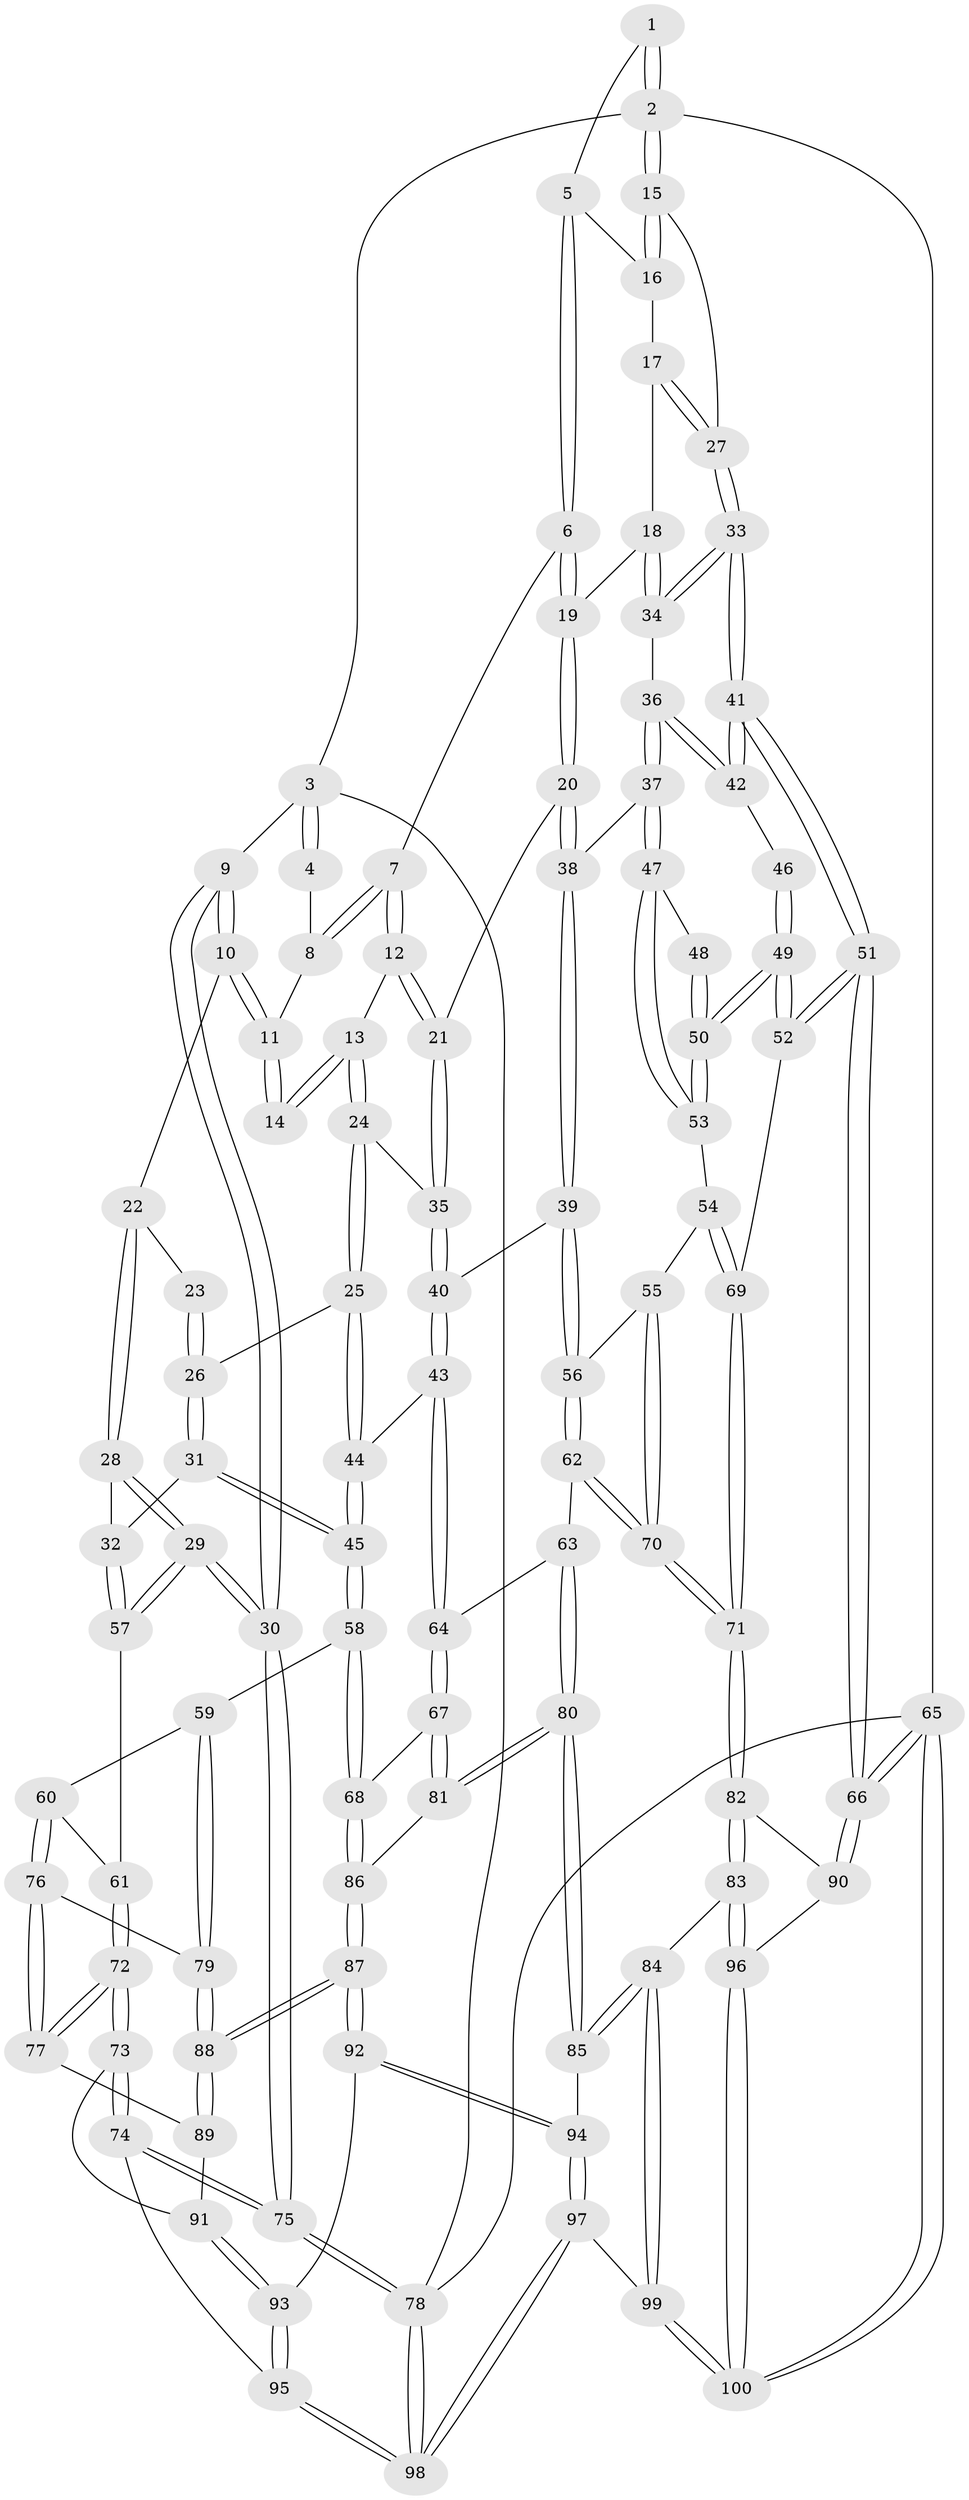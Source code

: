 // coarse degree distribution, {4: 0.39344262295081966, 2: 0.04918032786885246, 3: 0.5409836065573771, 5: 0.01639344262295082}
// Generated by graph-tools (version 1.1) at 2025/38/03/04/25 23:38:28]
// undirected, 100 vertices, 247 edges
graph export_dot {
  node [color=gray90,style=filled];
  1 [pos="+0.7306478219810514+0"];
  2 [pos="+1+0"];
  3 [pos="+0+0"];
  4 [pos="+0.4264855089114189+0"];
  5 [pos="+0.7241800006035055+0.06449926703246693"];
  6 [pos="+0.703612532714992+0.1260455153037175"];
  7 [pos="+0.5147676918667468+0.15126832415944505"];
  8 [pos="+0.41195861998596417+0"];
  9 [pos="+0+0"];
  10 [pos="+0.08897882609902509+0.13575877868146205"];
  11 [pos="+0.3646146635503626+0.02343375774062749"];
  12 [pos="+0.5000023307939306+0.2367020405695263"];
  13 [pos="+0.33102729590339675+0.19745272250810608"];
  14 [pos="+0.3211768841950906+0.18549087850940335"];
  15 [pos="+1+0"];
  16 [pos="+0.8721309920371211+0.13730244465292413"];
  17 [pos="+0.8510049761132868+0.23797276076546064"];
  18 [pos="+0.846382702579804+0.24198138924662083"];
  19 [pos="+0.722802301786105+0.22765932763819074"];
  20 [pos="+0.6920311888867487+0.2815640528695047"];
  21 [pos="+0.509751037775855+0.2713569252621616"];
  22 [pos="+0.15538347786015416+0.20140545683649014"];
  23 [pos="+0.25840491419998063+0.20155361869150853"];
  24 [pos="+0.34664877237794584+0.31583788941234847"];
  25 [pos="+0.2952352861109441+0.36339888534918663"];
  26 [pos="+0.27863173670829683+0.36883701061209206"];
  27 [pos="+1+0.1590485577659163"];
  28 [pos="+0.16409701589358794+0.29144133352716667"];
  29 [pos="+0+0.45846381647826245"];
  30 [pos="+0+0.4571431434911761"];
  31 [pos="+0.2710421075411666+0.37321250727254063"];
  32 [pos="+0.2242180177198761+0.3795219054390939"];
  33 [pos="+1+0.20955496271858232"];
  34 [pos="+0.8798585252834081+0.33573172639995863"];
  35 [pos="+0.48416558055339987+0.3276912357129244"];
  36 [pos="+0.8796912651341068+0.33636777111735905"];
  37 [pos="+0.8259378427906379+0.3979693455782252"];
  38 [pos="+0.702602948920904+0.3475020513481433"];
  39 [pos="+0.6616209423506394+0.4205461298235107"];
  40 [pos="+0.49331176561285706+0.398322925472267"];
  41 [pos="+1+0.4114026367853367"];
  42 [pos="+0.9653239663390264+0.4117211752564398"];
  43 [pos="+0.48131947761111943+0.42403306230253907"];
  44 [pos="+0.4145951979156714+0.445438568035152"];
  45 [pos="+0.34026654436478954+0.5287212945089111"];
  46 [pos="+0.946241009726803+0.42562018701978704"];
  47 [pos="+0.8308639554653243+0.41925229804195463"];
  48 [pos="+0.9154479559805181+0.43242713513938"];
  49 [pos="+0.9194347883309315+0.5290755775599758"];
  50 [pos="+0.8990716377436856+0.5123425529998886"];
  51 [pos="+1+0.6245547832407262"];
  52 [pos="+0.970619024091722+0.5981554080585121"];
  53 [pos="+0.8261064151430471+0.4709862389384817"];
  54 [pos="+0.8020303169311486+0.49358517211675856"];
  55 [pos="+0.7553540398520103+0.5106887279122674"];
  56 [pos="+0.6685751419414439+0.4641487840432361"];
  57 [pos="+0.131153545721585+0.5143216340640472"];
  58 [pos="+0.32318778035526446+0.5839940546991311"];
  59 [pos="+0.27449440966045463+0.5821029569322427"];
  60 [pos="+0.15553376652345133+0.5386653695388526"];
  61 [pos="+0.13467150351649557+0.5187059667527727"];
  62 [pos="+0.590317954570046+0.5819971046164975"];
  63 [pos="+0.5763703048168679+0.5829293438337626"];
  64 [pos="+0.5213135525781479+0.550007433479403"];
  65 [pos="+1+1"];
  66 [pos="+1+0.9452169275920361"];
  67 [pos="+0.3679267017924575+0.6134176291555027"];
  68 [pos="+0.3336825947547638+0.5937115929314141"];
  69 [pos="+0.8599206524832718+0.6409075655720614"];
  70 [pos="+0.7314713593755098+0.682942666248452"];
  71 [pos="+0.7553691138592126+0.7204246269270954"];
  72 [pos="+0.03739691012112176+0.7351616464475546"];
  73 [pos="+0.03585801072621363+0.7365581710629482"];
  74 [pos="+0+0.8059015341884872"];
  75 [pos="+0+0.8152941157083482"];
  76 [pos="+0.1470173771602463+0.665643649731399"];
  77 [pos="+0.1454048523602122+0.672155318468216"];
  78 [pos="+0+1"];
  79 [pos="+0.23234246360588387+0.6835075824466802"];
  80 [pos="+0.47862508028360873+0.7854587843699644"];
  81 [pos="+0.4058498279286559+0.6958304157353457"];
  82 [pos="+0.7551246297912166+0.7236349582909501"];
  83 [pos="+0.6321273185821809+0.8373395972137518"];
  84 [pos="+0.5611343867278752+0.8579903760514107"];
  85 [pos="+0.47972934523729177+0.7902132972073543"];
  86 [pos="+0.26750346566375066+0.7615133101969641"];
  87 [pos="+0.24834191297329952+0.7834167357679332"];
  88 [pos="+0.2251488653023435+0.7479896775073199"];
  89 [pos="+0.173278586855869+0.7218666820718401"];
  90 [pos="+0.8011404703845787+0.7641912800978892"];
  91 [pos="+0.14050090857854003+0.7467808101387812"];
  92 [pos="+0.2502859773569568+0.8246539435455577"];
  93 [pos="+0.1505945668721073+0.8371103344505914"];
  94 [pos="+0.29427736100636886+0.8703052954235249"];
  95 [pos="+0.09687243903885837+0.8568706471481493"];
  96 [pos="+0.8430803579220949+1"];
  97 [pos="+0.2745041212203848+1"];
  98 [pos="+0.2521523203300814+1"];
  99 [pos="+0.4921016664521867+1"];
  100 [pos="+1+1"];
  1 -- 2;
  1 -- 2;
  1 -- 5;
  2 -- 3;
  2 -- 15;
  2 -- 15;
  2 -- 65;
  3 -- 4;
  3 -- 4;
  3 -- 9;
  3 -- 78;
  4 -- 8;
  5 -- 6;
  5 -- 6;
  5 -- 16;
  6 -- 7;
  6 -- 19;
  6 -- 19;
  7 -- 8;
  7 -- 8;
  7 -- 12;
  7 -- 12;
  8 -- 11;
  9 -- 10;
  9 -- 10;
  9 -- 30;
  9 -- 30;
  10 -- 11;
  10 -- 11;
  10 -- 22;
  11 -- 14;
  11 -- 14;
  12 -- 13;
  12 -- 21;
  12 -- 21;
  13 -- 14;
  13 -- 14;
  13 -- 24;
  13 -- 24;
  15 -- 16;
  15 -- 16;
  15 -- 27;
  16 -- 17;
  17 -- 18;
  17 -- 27;
  17 -- 27;
  18 -- 19;
  18 -- 34;
  18 -- 34;
  19 -- 20;
  19 -- 20;
  20 -- 21;
  20 -- 38;
  20 -- 38;
  21 -- 35;
  21 -- 35;
  22 -- 23;
  22 -- 28;
  22 -- 28;
  23 -- 26;
  23 -- 26;
  24 -- 25;
  24 -- 25;
  24 -- 35;
  25 -- 26;
  25 -- 44;
  25 -- 44;
  26 -- 31;
  26 -- 31;
  27 -- 33;
  27 -- 33;
  28 -- 29;
  28 -- 29;
  28 -- 32;
  29 -- 30;
  29 -- 30;
  29 -- 57;
  29 -- 57;
  30 -- 75;
  30 -- 75;
  31 -- 32;
  31 -- 45;
  31 -- 45;
  32 -- 57;
  32 -- 57;
  33 -- 34;
  33 -- 34;
  33 -- 41;
  33 -- 41;
  34 -- 36;
  35 -- 40;
  35 -- 40;
  36 -- 37;
  36 -- 37;
  36 -- 42;
  36 -- 42;
  37 -- 38;
  37 -- 47;
  37 -- 47;
  38 -- 39;
  38 -- 39;
  39 -- 40;
  39 -- 56;
  39 -- 56;
  40 -- 43;
  40 -- 43;
  41 -- 42;
  41 -- 42;
  41 -- 51;
  41 -- 51;
  42 -- 46;
  43 -- 44;
  43 -- 64;
  43 -- 64;
  44 -- 45;
  44 -- 45;
  45 -- 58;
  45 -- 58;
  46 -- 49;
  46 -- 49;
  47 -- 48;
  47 -- 53;
  47 -- 53;
  48 -- 50;
  48 -- 50;
  49 -- 50;
  49 -- 50;
  49 -- 52;
  49 -- 52;
  50 -- 53;
  50 -- 53;
  51 -- 52;
  51 -- 52;
  51 -- 66;
  51 -- 66;
  52 -- 69;
  53 -- 54;
  54 -- 55;
  54 -- 69;
  54 -- 69;
  55 -- 56;
  55 -- 70;
  55 -- 70;
  56 -- 62;
  56 -- 62;
  57 -- 61;
  58 -- 59;
  58 -- 68;
  58 -- 68;
  59 -- 60;
  59 -- 79;
  59 -- 79;
  60 -- 61;
  60 -- 76;
  60 -- 76;
  61 -- 72;
  61 -- 72;
  62 -- 63;
  62 -- 70;
  62 -- 70;
  63 -- 64;
  63 -- 80;
  63 -- 80;
  64 -- 67;
  64 -- 67;
  65 -- 66;
  65 -- 66;
  65 -- 100;
  65 -- 100;
  65 -- 78;
  66 -- 90;
  66 -- 90;
  67 -- 68;
  67 -- 81;
  67 -- 81;
  68 -- 86;
  68 -- 86;
  69 -- 71;
  69 -- 71;
  70 -- 71;
  70 -- 71;
  71 -- 82;
  71 -- 82;
  72 -- 73;
  72 -- 73;
  72 -- 77;
  72 -- 77;
  73 -- 74;
  73 -- 74;
  73 -- 91;
  74 -- 75;
  74 -- 75;
  74 -- 95;
  75 -- 78;
  75 -- 78;
  76 -- 77;
  76 -- 77;
  76 -- 79;
  77 -- 89;
  78 -- 98;
  78 -- 98;
  79 -- 88;
  79 -- 88;
  80 -- 81;
  80 -- 81;
  80 -- 85;
  80 -- 85;
  81 -- 86;
  82 -- 83;
  82 -- 83;
  82 -- 90;
  83 -- 84;
  83 -- 96;
  83 -- 96;
  84 -- 85;
  84 -- 85;
  84 -- 99;
  84 -- 99;
  85 -- 94;
  86 -- 87;
  86 -- 87;
  87 -- 88;
  87 -- 88;
  87 -- 92;
  87 -- 92;
  88 -- 89;
  88 -- 89;
  89 -- 91;
  90 -- 96;
  91 -- 93;
  91 -- 93;
  92 -- 93;
  92 -- 94;
  92 -- 94;
  93 -- 95;
  93 -- 95;
  94 -- 97;
  94 -- 97;
  95 -- 98;
  95 -- 98;
  96 -- 100;
  96 -- 100;
  97 -- 98;
  97 -- 98;
  97 -- 99;
  99 -- 100;
  99 -- 100;
}
